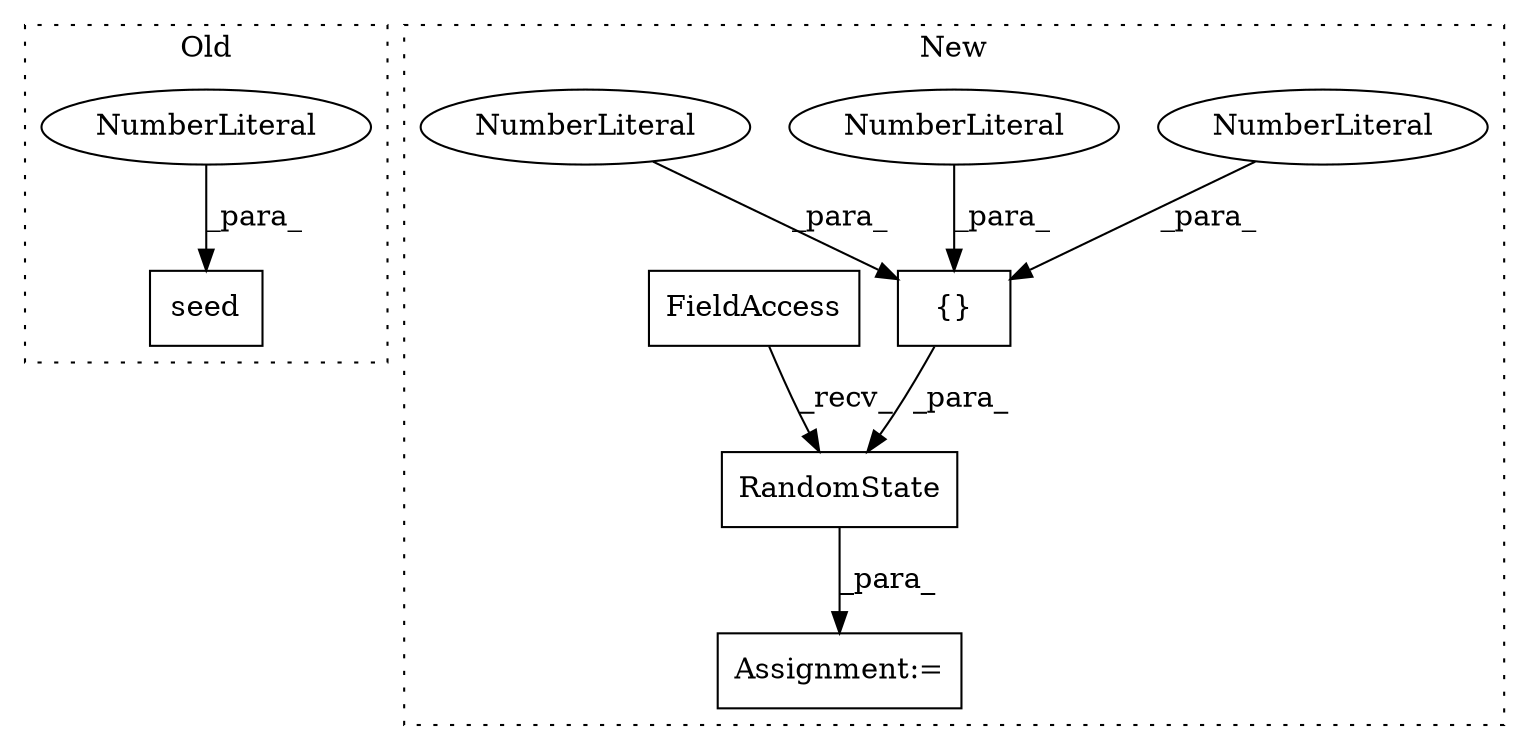digraph G {
subgraph cluster0 {
1 [label="seed" a="32" s="1655,1664" l="5,1" shape="box"];
3 [label="NumberLiteral" a="34" s="1660" l="4" shape="ellipse"];
label = "Old";
style="dotted";
}
subgraph cluster1 {
2 [label="{}" a="4" s="2334,2344" l="1,1" shape="box"];
4 [label="Assignment:=" a="7" s="2299" l="1" shape="box"];
5 [label="NumberLiteral" a="34" s="2340" l="1" shape="ellipse"];
6 [label="NumberLiteral" a="34" s="2335" l="4" shape="ellipse"];
7 [label="NumberLiteral" a="34" s="2342" l="2" shape="ellipse"];
8 [label="RandomState" a="32" s="2313,2345" l="12,1" shape="box"];
9 [label="FieldAccess" a="22" s="2300" l="12" shape="box"];
label = "New";
style="dotted";
}
2 -> 8 [label="_para_"];
3 -> 1 [label="_para_"];
5 -> 2 [label="_para_"];
6 -> 2 [label="_para_"];
7 -> 2 [label="_para_"];
8 -> 4 [label="_para_"];
9 -> 8 [label="_recv_"];
}